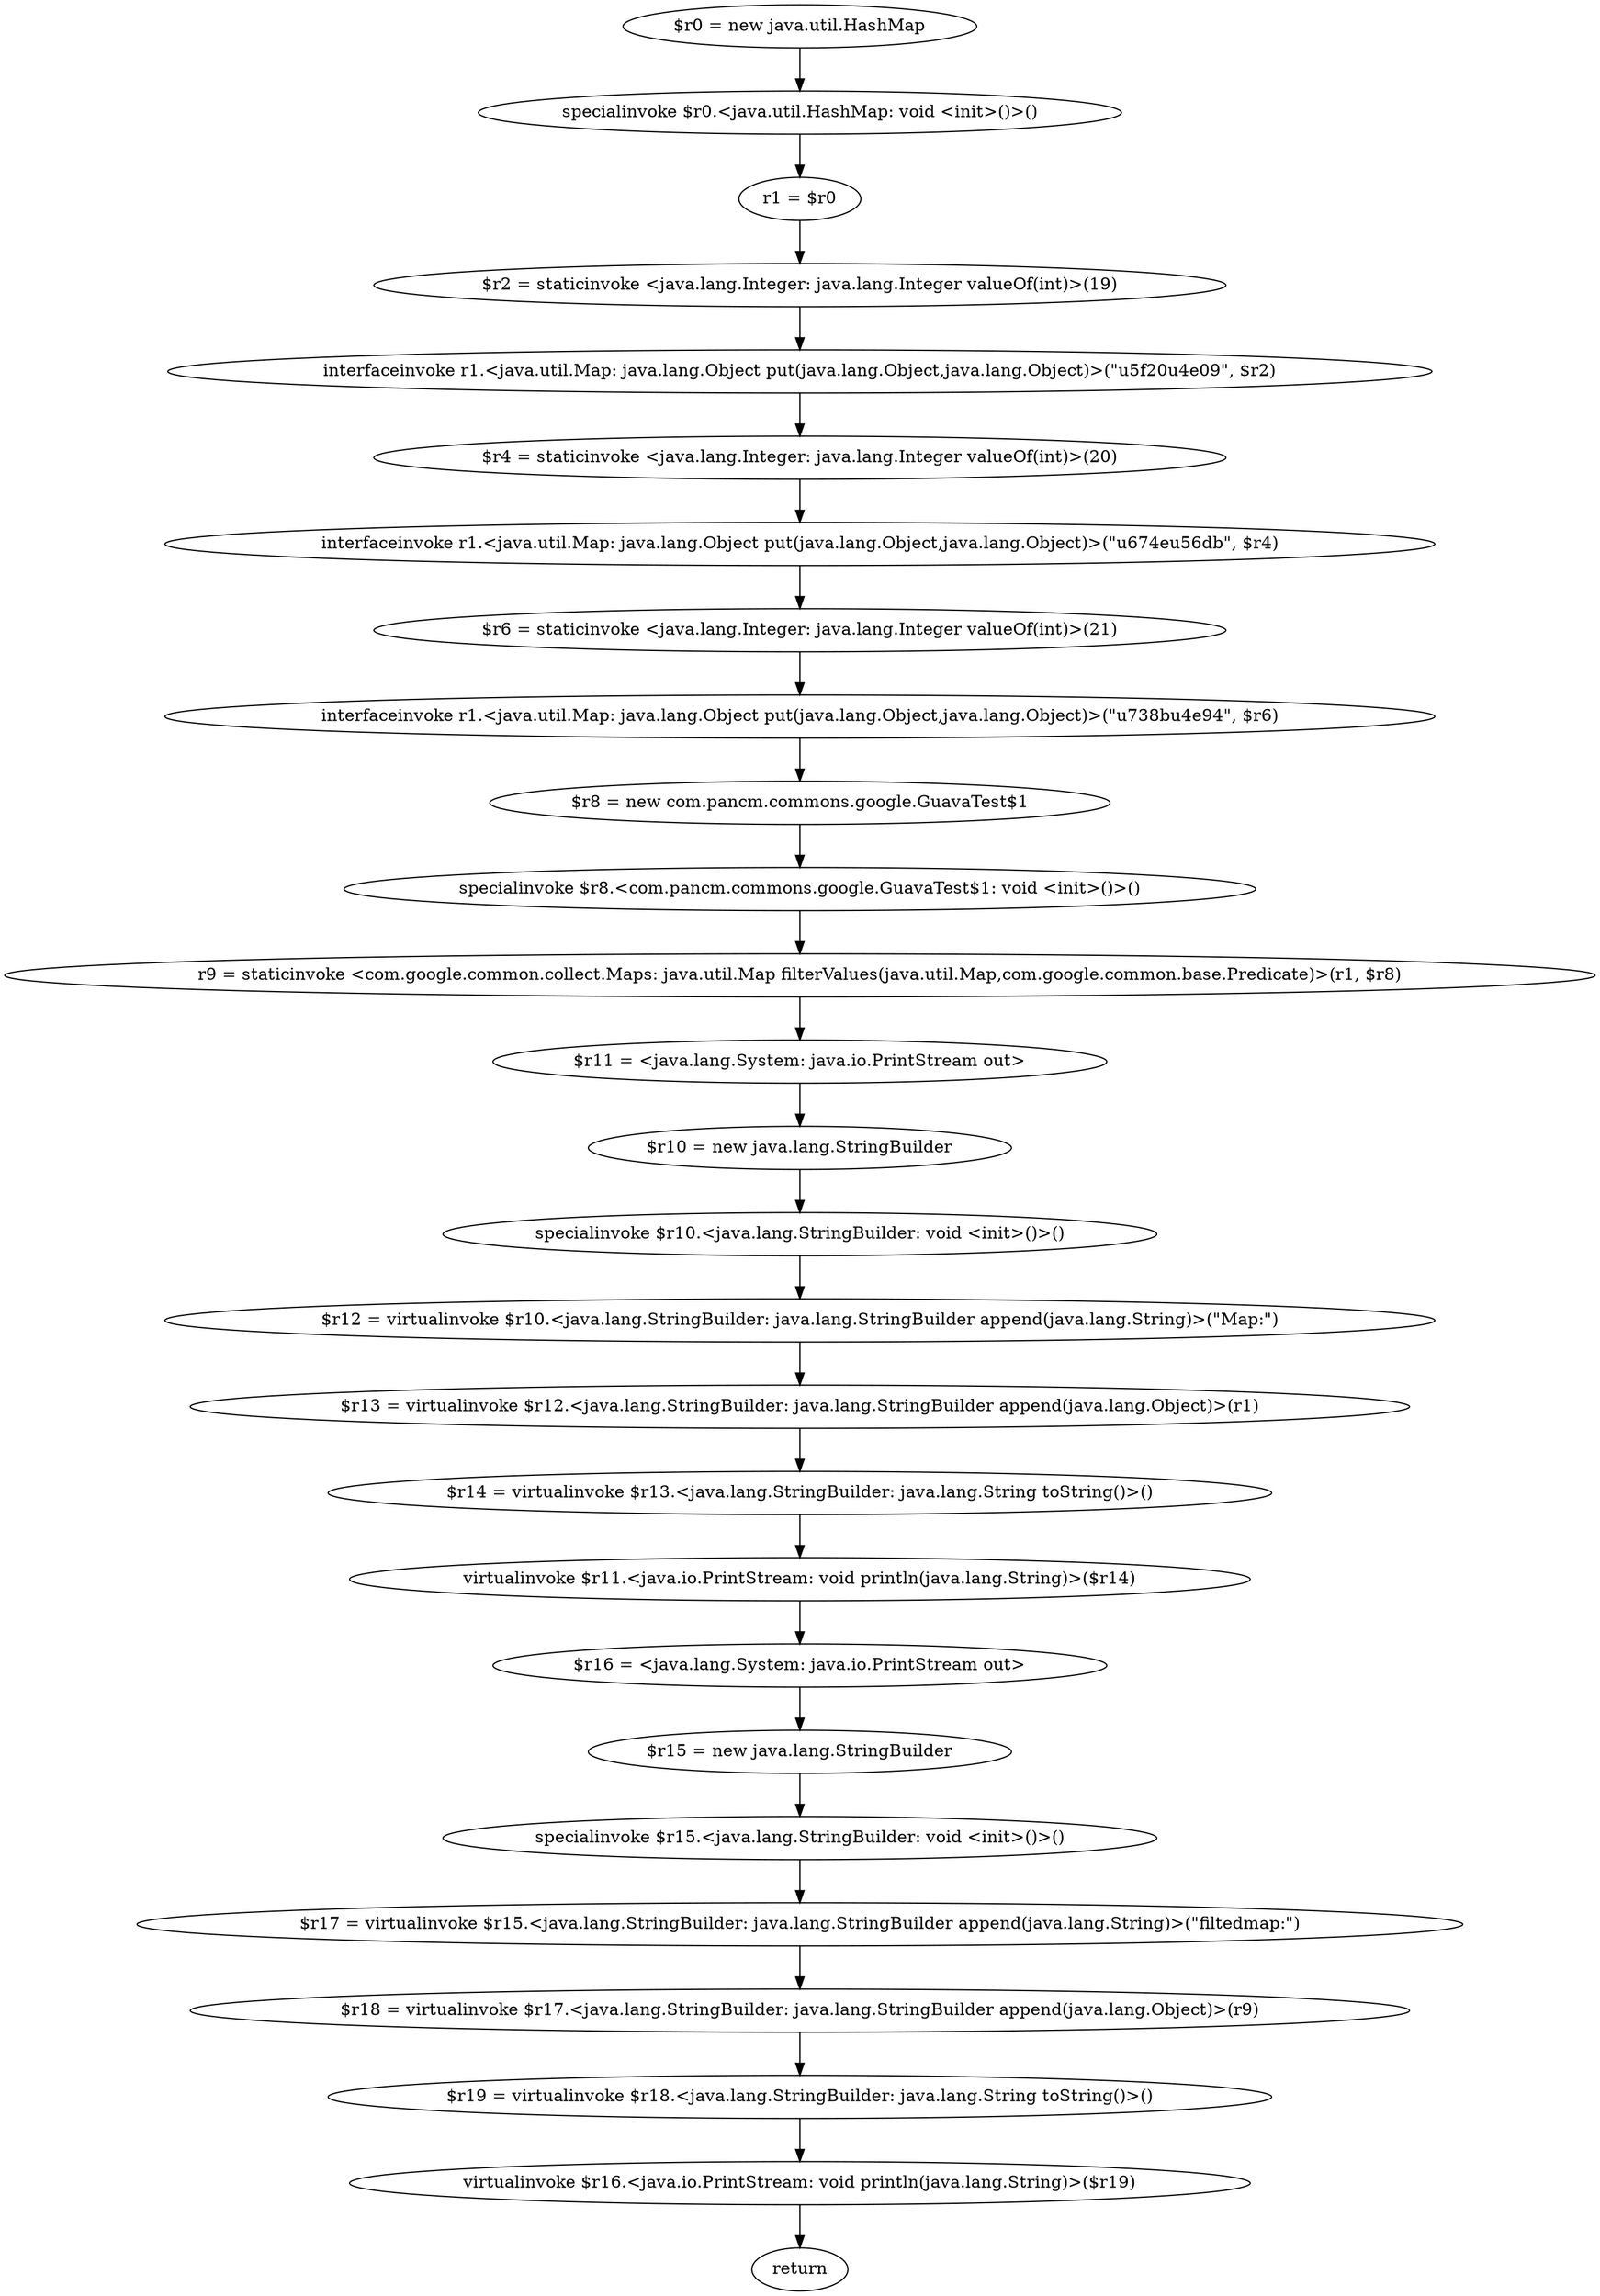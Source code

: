 digraph "unitGraph" {
    "$r0 = new java.util.HashMap"
    "specialinvoke $r0.<java.util.HashMap: void <init>()>()"
    "r1 = $r0"
    "$r2 = staticinvoke <java.lang.Integer: java.lang.Integer valueOf(int)>(19)"
    "interfaceinvoke r1.<java.util.Map: java.lang.Object put(java.lang.Object,java.lang.Object)>(\"\u5f20\u4e09\", $r2)"
    "$r4 = staticinvoke <java.lang.Integer: java.lang.Integer valueOf(int)>(20)"
    "interfaceinvoke r1.<java.util.Map: java.lang.Object put(java.lang.Object,java.lang.Object)>(\"\u674e\u56db\", $r4)"
    "$r6 = staticinvoke <java.lang.Integer: java.lang.Integer valueOf(int)>(21)"
    "interfaceinvoke r1.<java.util.Map: java.lang.Object put(java.lang.Object,java.lang.Object)>(\"\u738b\u4e94\", $r6)"
    "$r8 = new com.pancm.commons.google.GuavaTest$1"
    "specialinvoke $r8.<com.pancm.commons.google.GuavaTest$1: void <init>()>()"
    "r9 = staticinvoke <com.google.common.collect.Maps: java.util.Map filterValues(java.util.Map,com.google.common.base.Predicate)>(r1, $r8)"
    "$r11 = <java.lang.System: java.io.PrintStream out>"
    "$r10 = new java.lang.StringBuilder"
    "specialinvoke $r10.<java.lang.StringBuilder: void <init>()>()"
    "$r12 = virtualinvoke $r10.<java.lang.StringBuilder: java.lang.StringBuilder append(java.lang.String)>(\"Map:\")"
    "$r13 = virtualinvoke $r12.<java.lang.StringBuilder: java.lang.StringBuilder append(java.lang.Object)>(r1)"
    "$r14 = virtualinvoke $r13.<java.lang.StringBuilder: java.lang.String toString()>()"
    "virtualinvoke $r11.<java.io.PrintStream: void println(java.lang.String)>($r14)"
    "$r16 = <java.lang.System: java.io.PrintStream out>"
    "$r15 = new java.lang.StringBuilder"
    "specialinvoke $r15.<java.lang.StringBuilder: void <init>()>()"
    "$r17 = virtualinvoke $r15.<java.lang.StringBuilder: java.lang.StringBuilder append(java.lang.String)>(\"filtedmap:\")"
    "$r18 = virtualinvoke $r17.<java.lang.StringBuilder: java.lang.StringBuilder append(java.lang.Object)>(r9)"
    "$r19 = virtualinvoke $r18.<java.lang.StringBuilder: java.lang.String toString()>()"
    "virtualinvoke $r16.<java.io.PrintStream: void println(java.lang.String)>($r19)"
    "return"
    "$r0 = new java.util.HashMap"->"specialinvoke $r0.<java.util.HashMap: void <init>()>()";
    "specialinvoke $r0.<java.util.HashMap: void <init>()>()"->"r1 = $r0";
    "r1 = $r0"->"$r2 = staticinvoke <java.lang.Integer: java.lang.Integer valueOf(int)>(19)";
    "$r2 = staticinvoke <java.lang.Integer: java.lang.Integer valueOf(int)>(19)"->"interfaceinvoke r1.<java.util.Map: java.lang.Object put(java.lang.Object,java.lang.Object)>(\"\u5f20\u4e09\", $r2)";
    "interfaceinvoke r1.<java.util.Map: java.lang.Object put(java.lang.Object,java.lang.Object)>(\"\u5f20\u4e09\", $r2)"->"$r4 = staticinvoke <java.lang.Integer: java.lang.Integer valueOf(int)>(20)";
    "$r4 = staticinvoke <java.lang.Integer: java.lang.Integer valueOf(int)>(20)"->"interfaceinvoke r1.<java.util.Map: java.lang.Object put(java.lang.Object,java.lang.Object)>(\"\u674e\u56db\", $r4)";
    "interfaceinvoke r1.<java.util.Map: java.lang.Object put(java.lang.Object,java.lang.Object)>(\"\u674e\u56db\", $r4)"->"$r6 = staticinvoke <java.lang.Integer: java.lang.Integer valueOf(int)>(21)";
    "$r6 = staticinvoke <java.lang.Integer: java.lang.Integer valueOf(int)>(21)"->"interfaceinvoke r1.<java.util.Map: java.lang.Object put(java.lang.Object,java.lang.Object)>(\"\u738b\u4e94\", $r6)";
    "interfaceinvoke r1.<java.util.Map: java.lang.Object put(java.lang.Object,java.lang.Object)>(\"\u738b\u4e94\", $r6)"->"$r8 = new com.pancm.commons.google.GuavaTest$1";
    "$r8 = new com.pancm.commons.google.GuavaTest$1"->"specialinvoke $r8.<com.pancm.commons.google.GuavaTest$1: void <init>()>()";
    "specialinvoke $r8.<com.pancm.commons.google.GuavaTest$1: void <init>()>()"->"r9 = staticinvoke <com.google.common.collect.Maps: java.util.Map filterValues(java.util.Map,com.google.common.base.Predicate)>(r1, $r8)";
    "r9 = staticinvoke <com.google.common.collect.Maps: java.util.Map filterValues(java.util.Map,com.google.common.base.Predicate)>(r1, $r8)"->"$r11 = <java.lang.System: java.io.PrintStream out>";
    "$r11 = <java.lang.System: java.io.PrintStream out>"->"$r10 = new java.lang.StringBuilder";
    "$r10 = new java.lang.StringBuilder"->"specialinvoke $r10.<java.lang.StringBuilder: void <init>()>()";
    "specialinvoke $r10.<java.lang.StringBuilder: void <init>()>()"->"$r12 = virtualinvoke $r10.<java.lang.StringBuilder: java.lang.StringBuilder append(java.lang.String)>(\"Map:\")";
    "$r12 = virtualinvoke $r10.<java.lang.StringBuilder: java.lang.StringBuilder append(java.lang.String)>(\"Map:\")"->"$r13 = virtualinvoke $r12.<java.lang.StringBuilder: java.lang.StringBuilder append(java.lang.Object)>(r1)";
    "$r13 = virtualinvoke $r12.<java.lang.StringBuilder: java.lang.StringBuilder append(java.lang.Object)>(r1)"->"$r14 = virtualinvoke $r13.<java.lang.StringBuilder: java.lang.String toString()>()";
    "$r14 = virtualinvoke $r13.<java.lang.StringBuilder: java.lang.String toString()>()"->"virtualinvoke $r11.<java.io.PrintStream: void println(java.lang.String)>($r14)";
    "virtualinvoke $r11.<java.io.PrintStream: void println(java.lang.String)>($r14)"->"$r16 = <java.lang.System: java.io.PrintStream out>";
    "$r16 = <java.lang.System: java.io.PrintStream out>"->"$r15 = new java.lang.StringBuilder";
    "$r15 = new java.lang.StringBuilder"->"specialinvoke $r15.<java.lang.StringBuilder: void <init>()>()";
    "specialinvoke $r15.<java.lang.StringBuilder: void <init>()>()"->"$r17 = virtualinvoke $r15.<java.lang.StringBuilder: java.lang.StringBuilder append(java.lang.String)>(\"filtedmap:\")";
    "$r17 = virtualinvoke $r15.<java.lang.StringBuilder: java.lang.StringBuilder append(java.lang.String)>(\"filtedmap:\")"->"$r18 = virtualinvoke $r17.<java.lang.StringBuilder: java.lang.StringBuilder append(java.lang.Object)>(r9)";
    "$r18 = virtualinvoke $r17.<java.lang.StringBuilder: java.lang.StringBuilder append(java.lang.Object)>(r9)"->"$r19 = virtualinvoke $r18.<java.lang.StringBuilder: java.lang.String toString()>()";
    "$r19 = virtualinvoke $r18.<java.lang.StringBuilder: java.lang.String toString()>()"->"virtualinvoke $r16.<java.io.PrintStream: void println(java.lang.String)>($r19)";
    "virtualinvoke $r16.<java.io.PrintStream: void println(java.lang.String)>($r19)"->"return";
}
